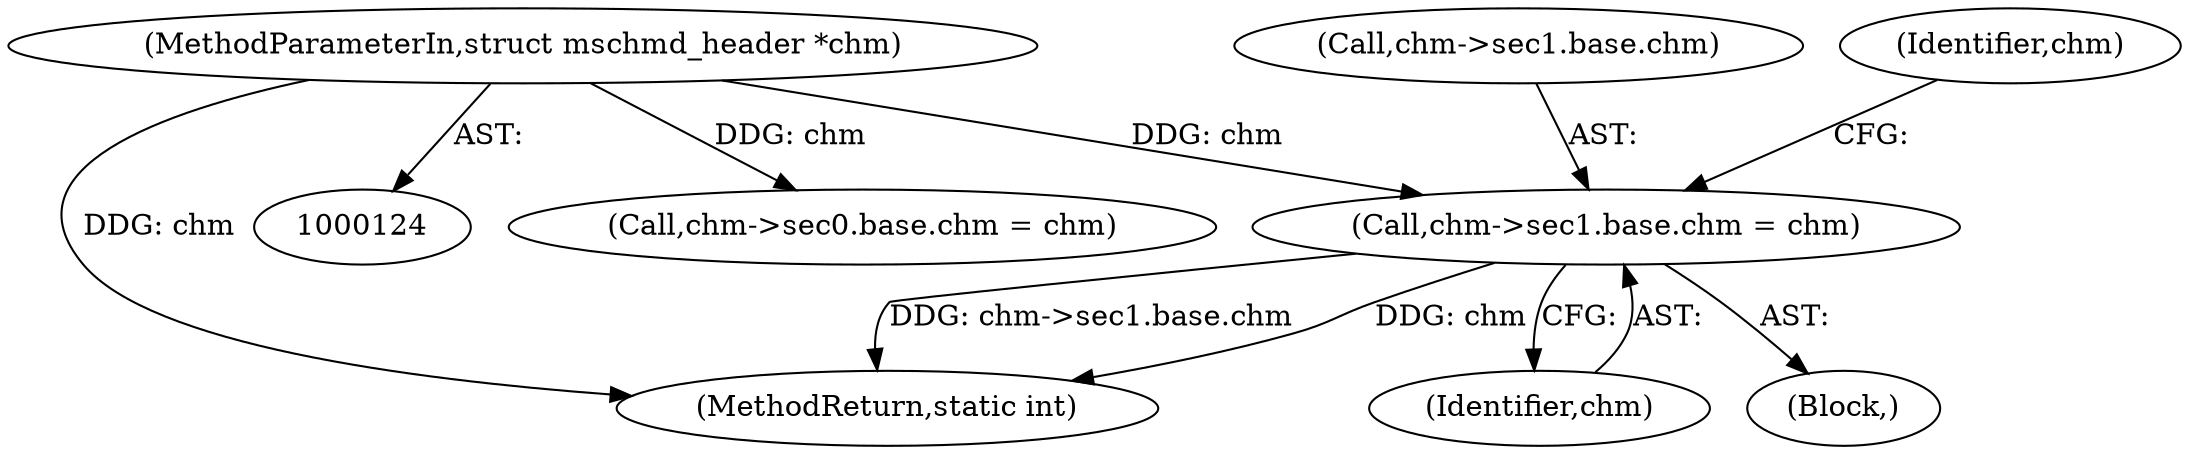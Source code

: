 digraph "0_libmspack_72e70a921f0f07fee748aec2274b30784e1d312a@pointer" {
"1000184" [label="(Call,chm->sec1.base.chm = chm)"];
"1000127" [label="(MethodParameterIn,struct mschmd_header *chm)"];
"1000166" [label="(Call,chm->sec0.base.chm = chm)"];
"1000129" [label="(Block,)"];
"1001065" [label="(MethodReturn,static int)"];
"1000185" [label="(Call,chm->sec1.base.chm)"];
"1000197" [label="(Identifier,chm)"];
"1000192" [label="(Identifier,chm)"];
"1000184" [label="(Call,chm->sec1.base.chm = chm)"];
"1000127" [label="(MethodParameterIn,struct mschmd_header *chm)"];
"1000184" -> "1000129"  [label="AST: "];
"1000184" -> "1000192"  [label="CFG: "];
"1000185" -> "1000184"  [label="AST: "];
"1000192" -> "1000184"  [label="AST: "];
"1000197" -> "1000184"  [label="CFG: "];
"1000184" -> "1001065"  [label="DDG: chm->sec1.base.chm"];
"1000184" -> "1001065"  [label="DDG: chm"];
"1000127" -> "1000184"  [label="DDG: chm"];
"1000127" -> "1000124"  [label="AST: "];
"1000127" -> "1001065"  [label="DDG: chm"];
"1000127" -> "1000166"  [label="DDG: chm"];
}
